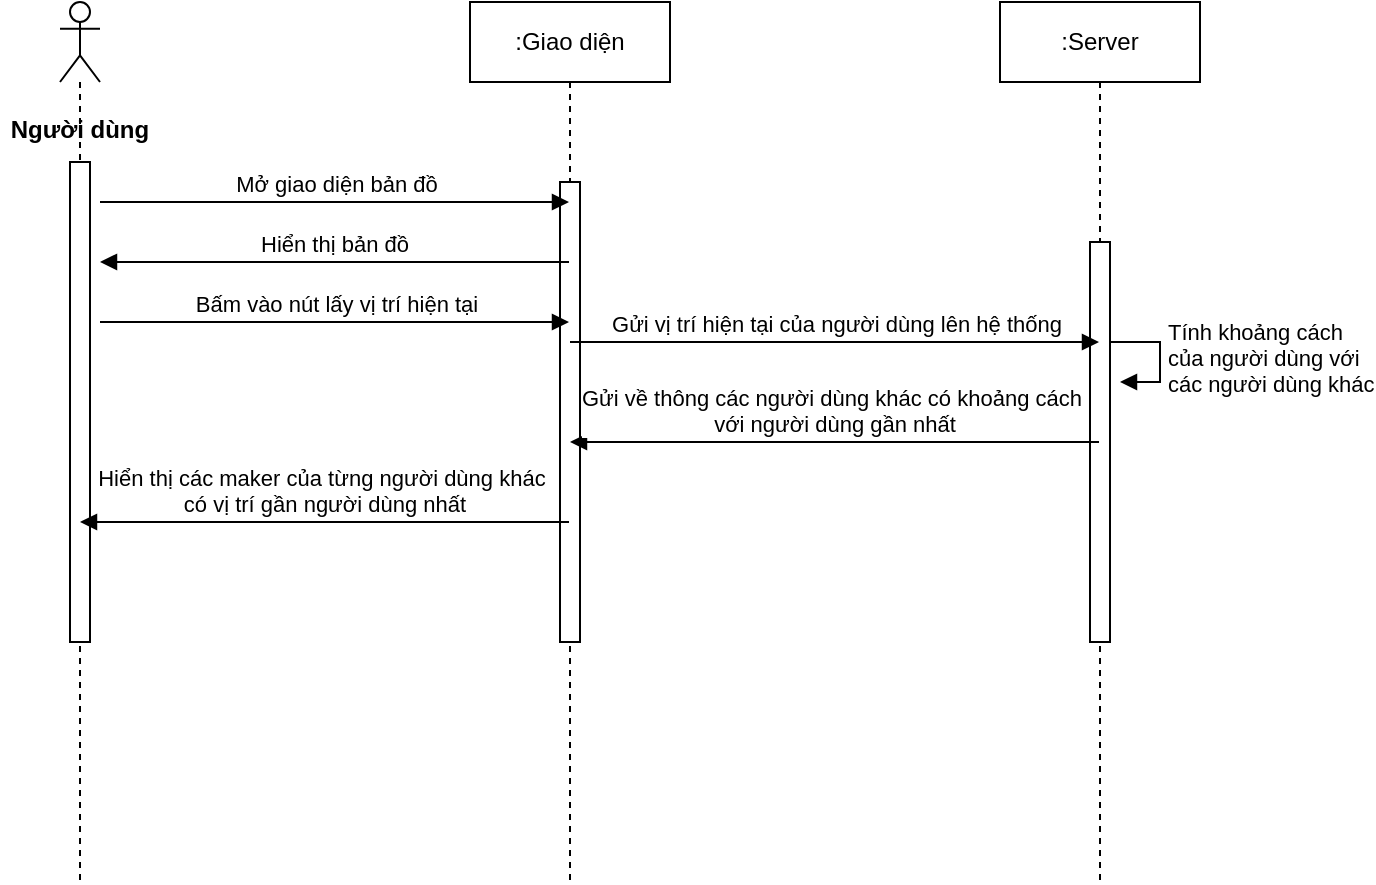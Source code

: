 <mxfile version="14.1.3" type="github">
  <diagram id="kgpKYQtTHZ0yAKxKKP6v" name="Page-1">
    <mxGraphModel dx="1038" dy="580" grid="1" gridSize="10" guides="1" tooltips="1" connect="1" arrows="1" fold="1" page="1" pageScale="1" pageWidth="850" pageHeight="1100" math="0" shadow="0">
      <root>
        <mxCell id="0" />
        <mxCell id="1" parent="0" />
        <mxCell id="caYtt-rX2UNxHU6DZEEp-1" value="" style="shape=umlLifeline;participant=umlActor;perimeter=lifelinePerimeter;whiteSpace=wrap;html=1;container=1;collapsible=0;recursiveResize=0;verticalAlign=top;spacingTop=36;outlineConnect=0;" vertex="1" parent="1">
          <mxGeometry x="170" y="40" width="20" height="440" as="geometry" />
        </mxCell>
        <mxCell id="caYtt-rX2UNxHU6DZEEp-5" value="" style="html=1;points=[];perimeter=orthogonalPerimeter;" vertex="1" parent="caYtt-rX2UNxHU6DZEEp-1">
          <mxGeometry x="5" y="80" width="10" height="240" as="geometry" />
        </mxCell>
        <mxCell id="caYtt-rX2UNxHU6DZEEp-2" value=":Giao diện" style="shape=umlLifeline;perimeter=lifelinePerimeter;whiteSpace=wrap;html=1;container=1;collapsible=0;recursiveResize=0;outlineConnect=0;" vertex="1" parent="1">
          <mxGeometry x="375" y="40" width="100" height="440" as="geometry" />
        </mxCell>
        <mxCell id="caYtt-rX2UNxHU6DZEEp-6" value="" style="html=1;points=[];perimeter=orthogonalPerimeter;" vertex="1" parent="caYtt-rX2UNxHU6DZEEp-2">
          <mxGeometry x="45" y="90" width="10" height="230" as="geometry" />
        </mxCell>
        <mxCell id="caYtt-rX2UNxHU6DZEEp-3" value=":Server" style="shape=umlLifeline;perimeter=lifelinePerimeter;whiteSpace=wrap;html=1;container=1;collapsible=0;recursiveResize=0;outlineConnect=0;" vertex="1" parent="1">
          <mxGeometry x="640" y="40" width="100" height="440" as="geometry" />
        </mxCell>
        <mxCell id="caYtt-rX2UNxHU6DZEEp-9" value="" style="html=1;points=[];perimeter=orthogonalPerimeter;" vertex="1" parent="caYtt-rX2UNxHU6DZEEp-3">
          <mxGeometry x="45" y="120" width="10" height="200" as="geometry" />
        </mxCell>
        <mxCell id="caYtt-rX2UNxHU6DZEEp-12" value="Tính khoảng cách&lt;br&gt;của người dùng với&lt;br&gt;các người dùng khác" style="edgeStyle=orthogonalEdgeStyle;html=1;align=left;spacingLeft=2;endArrow=block;rounded=0;entryX=1;entryY=0;" edge="1" parent="caYtt-rX2UNxHU6DZEEp-3">
          <mxGeometry relative="1" as="geometry">
            <mxPoint x="55" y="170" as="sourcePoint" />
            <Array as="points">
              <mxPoint x="80" y="170" />
            </Array>
            <mxPoint x="60" y="190" as="targetPoint" />
          </mxGeometry>
        </mxCell>
        <mxCell id="caYtt-rX2UNxHU6DZEEp-4" value="Người dùng" style="text;align=center;fontStyle=1;verticalAlign=middle;spacingLeft=3;spacingRight=3;strokeColor=none;rotatable=0;points=[[0,0.5],[1,0.5]];portConstraint=eastwest;" vertex="1" parent="1">
          <mxGeometry x="140" y="90" width="80" height="26" as="geometry" />
        </mxCell>
        <mxCell id="caYtt-rX2UNxHU6DZEEp-7" value="Mở giao diện bản đồ" style="html=1;verticalAlign=bottom;endArrow=block;" edge="1" parent="1" target="caYtt-rX2UNxHU6DZEEp-2">
          <mxGeometry width="80" relative="1" as="geometry">
            <mxPoint x="190" y="140" as="sourcePoint" />
            <mxPoint x="270" y="140" as="targetPoint" />
          </mxGeometry>
        </mxCell>
        <mxCell id="caYtt-rX2UNxHU6DZEEp-8" value="Hiển thị bản đồ" style="html=1;verticalAlign=bottom;endArrow=block;" edge="1" parent="1" source="caYtt-rX2UNxHU6DZEEp-2">
          <mxGeometry width="80" relative="1" as="geometry">
            <mxPoint x="300" y="170" as="sourcePoint" />
            <mxPoint x="190" y="170" as="targetPoint" />
            <Array as="points">
              <mxPoint x="330" y="170" />
            </Array>
          </mxGeometry>
        </mxCell>
        <mxCell id="caYtt-rX2UNxHU6DZEEp-10" value="Gửi vị trí hiện tại của người dùng lên hệ thống" style="html=1;verticalAlign=bottom;endArrow=block;" edge="1" parent="1" target="caYtt-rX2UNxHU6DZEEp-3">
          <mxGeometry width="80" relative="1" as="geometry">
            <mxPoint x="425" y="210" as="sourcePoint" />
            <mxPoint x="520" y="200" as="targetPoint" />
            <Array as="points">
              <mxPoint x="460" y="210" />
            </Array>
          </mxGeometry>
        </mxCell>
        <mxCell id="caYtt-rX2UNxHU6DZEEp-13" value="Gửi về thông các người dùng khác có khoảng cách&amp;nbsp;&lt;br&gt;với người dùng gần nhất" style="html=1;verticalAlign=bottom;endArrow=block;" edge="1" parent="1" source="caYtt-rX2UNxHU6DZEEp-3" target="caYtt-rX2UNxHU6DZEEp-2">
          <mxGeometry width="80" relative="1" as="geometry">
            <mxPoint x="570" y="280" as="sourcePoint" />
            <mxPoint x="650" y="280" as="targetPoint" />
          </mxGeometry>
        </mxCell>
        <mxCell id="caYtt-rX2UNxHU6DZEEp-14" value="Hiển thị các maker của từng người dùng khác&amp;nbsp;&lt;br&gt;có vị trí gần người dùng nhất" style="html=1;verticalAlign=bottom;endArrow=block;" edge="1" parent="1" source="caYtt-rX2UNxHU6DZEEp-2" target="caYtt-rX2UNxHU6DZEEp-1">
          <mxGeometry width="80" relative="1" as="geometry">
            <mxPoint x="370" y="300" as="sourcePoint" />
            <mxPoint x="380" y="280" as="targetPoint" />
            <Array as="points">
              <mxPoint x="330" y="300" />
            </Array>
          </mxGeometry>
        </mxCell>
        <mxCell id="caYtt-rX2UNxHU6DZEEp-15" value="Bấm vào nút lấy vị trí hiện tại" style="html=1;verticalAlign=bottom;endArrow=block;" edge="1" parent="1" target="caYtt-rX2UNxHU6DZEEp-2">
          <mxGeometry width="80" relative="1" as="geometry">
            <mxPoint x="190" y="200" as="sourcePoint" />
            <mxPoint x="270" y="200" as="targetPoint" />
          </mxGeometry>
        </mxCell>
      </root>
    </mxGraphModel>
  </diagram>
</mxfile>
